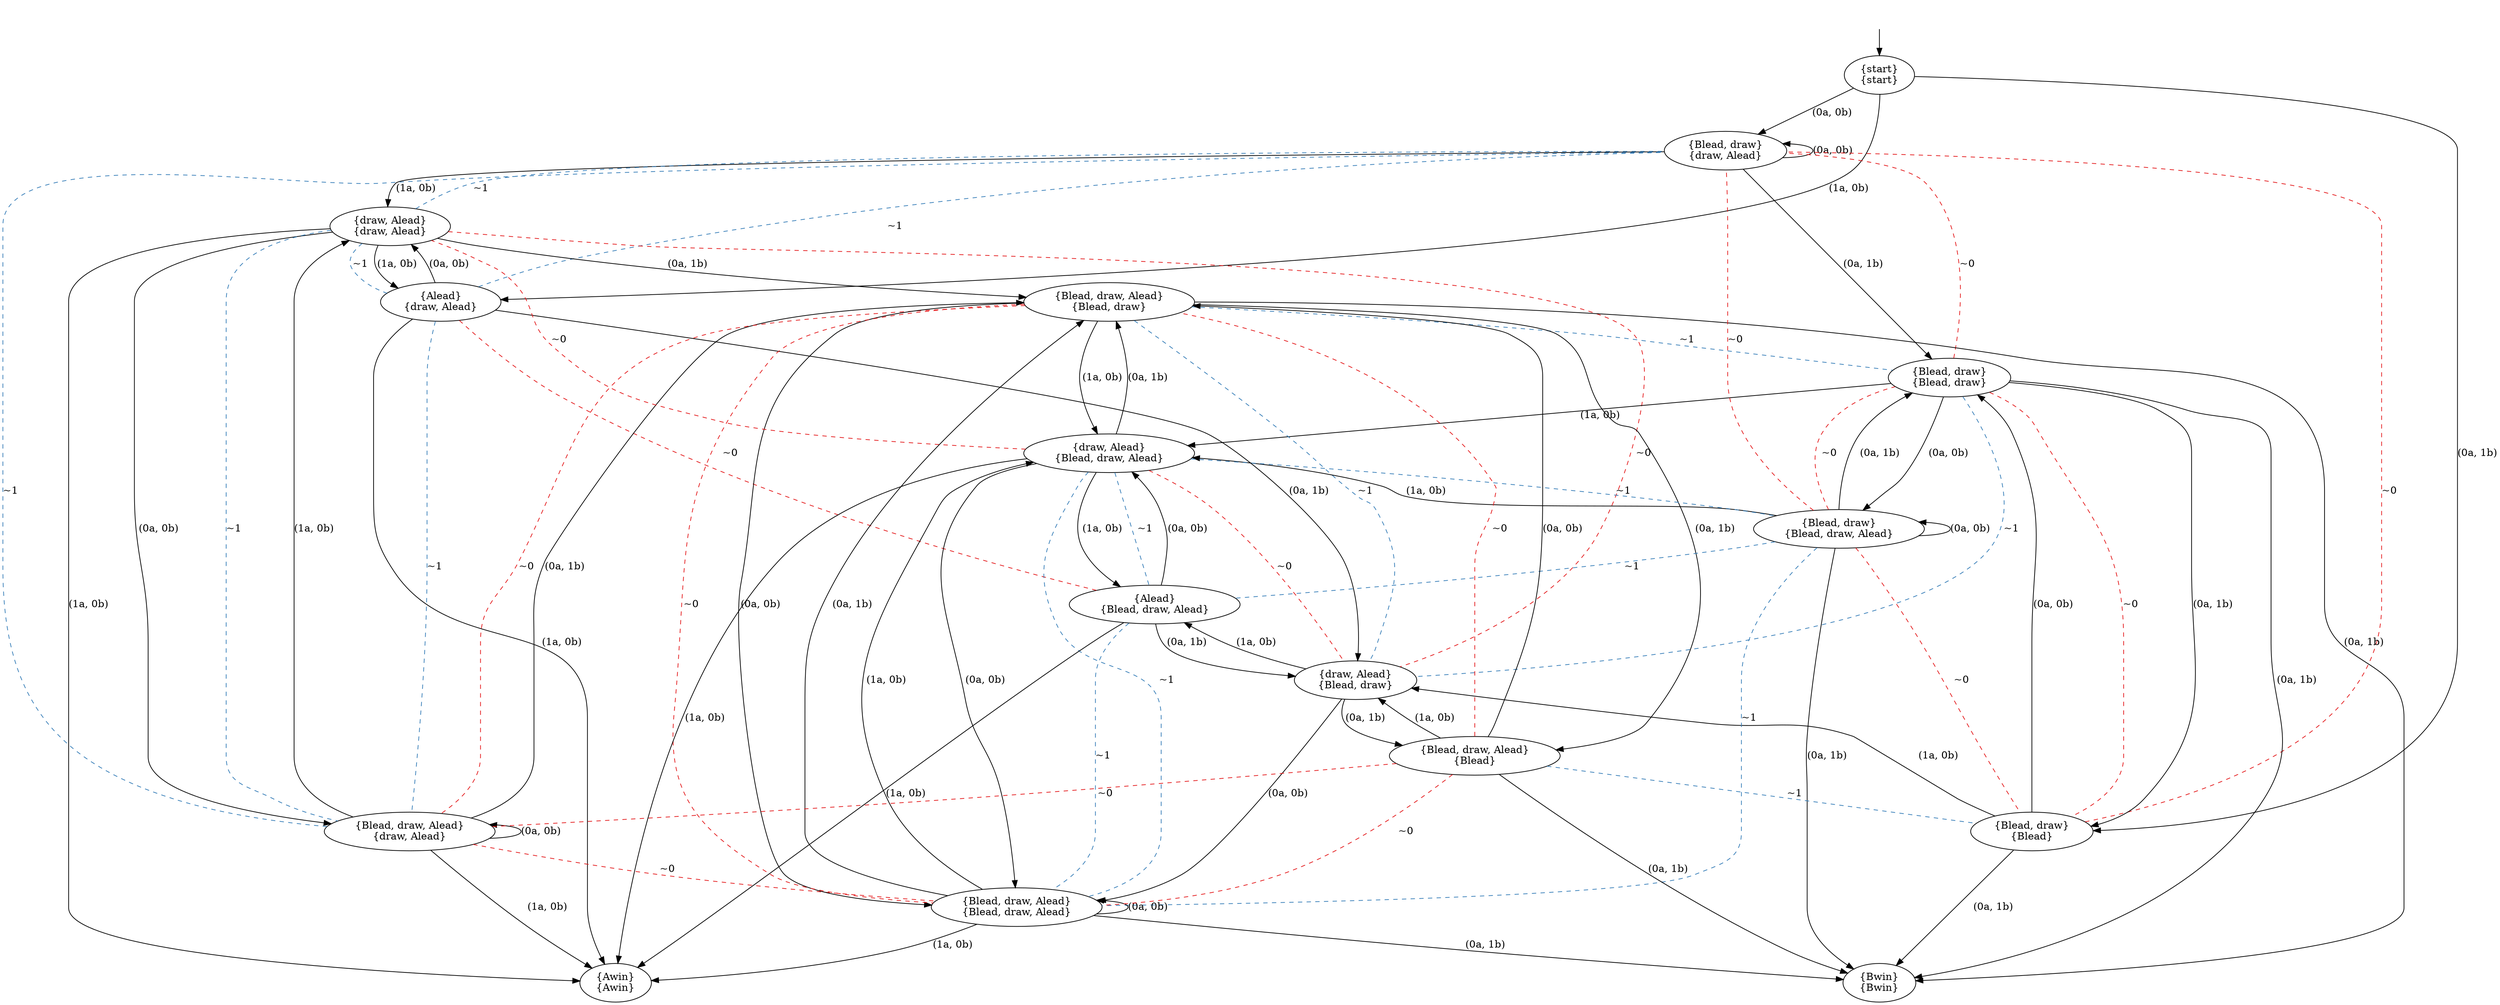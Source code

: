 digraph  {
concentrate=False;
nodesep=0.5;
ranksep=0.5;
splines=True;
4639081136 [label="{start}\n{start}"];
4639082592 [label="{Blead, draw}\n{draw, Alead}"];
4639083320 [label="{Alead}\n{draw, Alead}"];
4639083992 [label="{Blead, draw}\n{Blead}"];
4639084328 [label="{draw, Alead}\n{draw, Alead}"];
4639083488 [label="{Blead, draw}\n{Blead, draw}"];
4639143752 [label="{Awin}\n{Awin}"];
4638893168 [label="{draw, Alead}\n{Blead, draw}"];
4638893392 [label="{Bwin}\n{Bwin}"];
4638893504 [label="{Blead, draw, Alead}\n{draw, Alead}"];
4638893728 [label="{Blead, draw, Alead}\n{Blead, draw}"];
4638893840 [label="{Blead, draw}\n{Blead, draw, Alead}"];
4638893952 [label="{draw, Alead}\n{Blead, draw, Alead}"];
4638894176 [label="{Blead, draw, Alead}\n{Blead, draw, Alead}"];
4638894288 [label="{Alead}\n{Blead, draw, Alead}"];
4638894400 [label="{Blead, draw, Alead}\n{Blead}"];
hidden [label="", shape=none];
4639081136 -> 4639082592  [action="('0a', '0b')", key="('0a', '0b')", label="(0a, 0b)"];
4639081136 -> 4639083320  [action="('1a', '0b')", key="('1a', '0b')", label="(1a, 0b)"];
4639081136 -> 4639083992  [action="('0a', '1b')", key="('0a', '1b')", label="(0a, 1b)"];
4639082592 -> 4639082592  [action="('0a', '0b')", dir=back, key="('0a', '0b')", label="(0a, 0b)"];
4639082592 -> 4639084328  [action="('1a', '0b')", key="('1a', '0b')", label="(1a, 0b)"];
4639082592 -> 4639083488  [action="('0a', '1b')", key="('0a', '1b')", label="(0a, 1b)"];
4639083320 -> 4639084328  [action="('0a', '0b')", key="('0a', '0b')", label="(0a, 0b)"];
4639083320 -> 4639143752  [action="('1a', '0b')", key="('1a', '0b')", label="(1a, 0b)"];
4639083320 -> 4638893168  [action="('0a', '1b')", key="('0a', '1b')", label="(0a, 1b)"];
4639083320 -> 4638894288  [arrowhead=none, color=1, colorscheme=set19, constraint=True, key=0, label="~0", style=dashed];
4639083320 -> 4638893504  [arrowhead=none, color=2, colorscheme=set19, constraint=True, key=0, label="~1", style=dashed];
4639083320 -> 4639082592  [arrowhead=none, color=2, colorscheme=set19, constraint=True, key=0, label="~1", style=dashed];
4639083992 -> 4639083488  [action="('0a', '0b')", key="('0a', '0b')", label="(0a, 0b)"];
4639083992 -> 4638893168  [action="('1a', '0b')", key="('1a', '0b')", label="(1a, 0b)"];
4639083992 -> 4638893392  [action="('0a', '1b')", key="('0a', '1b')", label="(0a, 1b)"];
4639083992 -> 4639082592  [arrowhead=none, color=1, colorscheme=set19, constraint=True, key=0, label="~0", style=dashed];
4639084328 -> 4638893504  [action="('0a', '0b')", key="('0a', '0b')", label="(0a, 0b)"];
4639084328 -> 4638893504  [arrowhead=none, color=2, colorscheme=set19, constraint=True, key=1, label="~1", style=dashed];
4639084328 -> 4639143752  [action="('1a', '0b')", key="('1a', '0b')", label="(1a, 0b)"];
4639084328 -> 4639083320  [action="('1a', '0b')", key="('1a', '0b')", label="(1a, 0b)"];
4639084328 -> 4639083320  [arrowhead=none, color=2, colorscheme=set19, constraint=True, key=1, label="~1", style=dashed];
4639084328 -> 4638893728  [action="('0a', '1b')", key="('0a', '1b')", label="(0a, 1b)"];
4639084328 -> 4638893168  [arrowhead=none, color=1, colorscheme=set19, constraint=True, key=0, label="~0", style=dashed];
4639084328 -> 4639082592  [arrowhead=none, color=2, colorscheme=set19, constraint=True, key=0, label="~1", style=dashed];
4639083488 -> 4638893840  [action="('0a', '0b')", key="('0a', '0b')", label="(0a, 0b)"];
4639083488 -> 4638893952  [action="('1a', '0b')", key="('1a', '0b')", label="(1a, 0b)"];
4639083488 -> 4639083992  [action="('0a', '1b')", key="('0a', '1b')", label="(0a, 1b)"];
4639083488 -> 4639083992  [arrowhead=none, color=1, colorscheme=set19, constraint=True, key=1, label="~0", style=dashed];
4639083488 -> 4638893392  [action="('0a', '1b')", key="('0a', '1b')", label="(0a, 1b)"];
4639083488 -> 4639082592  [arrowhead=none, color=1, colorscheme=set19, constraint=True, key=0, label="~0", style=dashed];
4639083488 -> 4638893168  [arrowhead=none, color=2, colorscheme=set19, constraint=True, key=0, label="~1", style=dashed];
4638893168 -> 4638894176  [action="('0a', '0b')", key="('0a', '0b')", label="(0a, 0b)"];
4638893168 -> 4638894288  [action="('1a', '0b')", key="('1a', '0b')", label="(1a, 0b)"];
4638893168 -> 4638894400  [action="('0a', '1b')", key="('0a', '1b')", label="(0a, 1b)"];
4638893504 -> 4638893504  [action="('0a', '0b')", dir=back, key="('0a', '0b')", label="(0a, 0b)"];
4638893504 -> 4639143752  [action="('1a', '0b')", key="('1a', '0b')", label="(1a, 0b)"];
4638893504 -> 4639084328  [action="('1a', '0b')", key="('1a', '0b')", label="(1a, 0b)"];
4638893504 -> 4638893728  [action="('0a', '1b')", key="('0a', '1b')", label="(0a, 1b)"];
4638893504 -> 4638894176  [arrowhead=none, color=1, colorscheme=set19, constraint=True, key=0, label="~0", style=dashed];
4638893504 -> 4639082592  [arrowhead=none, color=2, colorscheme=set19, constraint=True, key=0, label="~1", style=dashed];
4638893728 -> 4638894176  [action="('0a', '0b')", key="('0a', '0b')", label="(0a, 0b)"];
4638893728 -> 4638894176  [arrowhead=none, color=1, colorscheme=set19, constraint=True, key=1, label="~0", style=dashed];
4638893728 -> 4638893952  [action="('1a', '0b')", key="('1a', '0b')", label="(1a, 0b)"];
4638893728 -> 4638894400  [action="('0a', '1b')", key="('0a', '1b')", label="(0a, 1b)"];
4638893728 -> 4638893392  [action="('0a', '1b')", key="('0a', '1b')", label="(0a, 1b)"];
4638893728 -> 4638893504  [arrowhead=none, color=1, colorscheme=set19, constraint=True, key=0, label="~0", style=dashed];
4638893728 -> 4639083488  [arrowhead=none, color=2, colorscheme=set19, constraint=True, key=0, label="~1", style=dashed];
4638893728 -> 4638893168  [arrowhead=none, color=2, colorscheme=set19, constraint=True, key=0, label="~1", style=dashed];
4638893840 -> 4638893840  [action="('0a', '0b')", dir=back, key="('0a', '0b')", label="(0a, 0b)"];
4638893840 -> 4638893952  [action="('1a', '0b')", key="('1a', '0b')", label="(1a, 0b)"];
4638893840 -> 4639083488  [action="('0a', '1b')", key="('0a', '1b')", label="(0a, 1b)"];
4638893840 -> 4639083488  [arrowhead=none, color=1, colorscheme=set19, constraint=True, key=1, label="~0", style=dashed];
4638893840 -> 4638893392  [action="('0a', '1b')", key="('0a', '1b')", label="(0a, 1b)"];
4638893840 -> 4639083992  [arrowhead=none, color=1, colorscheme=set19, constraint=True, key=0, label="~0", style=dashed];
4638893840 -> 4639082592  [arrowhead=none, color=1, colorscheme=set19, constraint=True, key=0, label="~0", style=dashed];
4638893840 -> 4638894288  [arrowhead=none, color=2, colorscheme=set19, constraint=True, key=0, label="~1", style=dashed];
4638893840 -> 4638894176  [arrowhead=none, color=2, colorscheme=set19, constraint=True, key=0, label="~1", style=dashed];
4638893952 -> 4638894176  [action="('0a', '0b')", key="('0a', '0b')", label="(0a, 0b)"];
4638893952 -> 4638894176  [arrowhead=none, color=2, colorscheme=set19, constraint=True, key=1, label="~1", style=dashed];
4638893952 -> 4639143752  [action="('1a', '0b')", key="('1a', '0b')", label="(1a, 0b)"];
4638893952 -> 4638894288  [action="('1a', '0b')", key="('1a', '0b')", label="(1a, 0b)"];
4638893952 -> 4638894288  [arrowhead=none, color=2, colorscheme=set19, constraint=True, key=1, label="~1", style=dashed];
4638893952 -> 4638893728  [action="('0a', '1b')", key="('0a', '1b')", label="(0a, 1b)"];
4638893952 -> 4639084328  [arrowhead=none, color=1, colorscheme=set19, constraint=True, key=0, label="~0", style=dashed];
4638893952 -> 4638893168  [arrowhead=none, color=1, colorscheme=set19, constraint=True, key=0, label="~0", style=dashed];
4638893952 -> 4638893840  [arrowhead=none, color=2, colorscheme=set19, constraint=True, key=0, label="~1", style=dashed];
4638894176 -> 4638894176  [action="('0a', '0b')", dir=back, key="('0a', '0b')", label="(0a, 0b)"];
4638894176 -> 4639143752  [action="('1a', '0b')", key="('1a', '0b')", label="(1a, 0b)"];
4638894176 -> 4638893952  [action="('1a', '0b')", key="('1a', '0b')", label="(1a, 0b)"];
4638894176 -> 4638893728  [action="('0a', '1b')", key="('0a', '1b')", label="(0a, 1b)"];
4638894176 -> 4638893392  [action="('0a', '1b')", key="('0a', '1b')", label="(0a, 1b)"];
4638894288 -> 4638893952  [action="('0a', '0b')", key="('0a', '0b')", label="(0a, 0b)"];
4638894288 -> 4639143752  [action="('1a', '0b')", key="('1a', '0b')", label="(1a, 0b)"];
4638894288 -> 4638893168  [action="('0a', '1b')", key="('0a', '1b')", label="(0a, 1b)"];
4638894288 -> 4638894176  [arrowhead=none, color=2, colorscheme=set19, constraint=True, key=0, label="~1", style=dashed];
4638894400 -> 4638893728  [action="('0a', '0b')", key="('0a', '0b')", label="(0a, 0b)"];
4638894400 -> 4638893728  [arrowhead=none, color=1, colorscheme=set19, constraint=True, key=1, label="~0", style=dashed];
4638894400 -> 4638893168  [action="('1a', '0b')", key="('1a', '0b')", label="(1a, 0b)"];
4638894400 -> 4638893392  [action="('0a', '1b')", key="('0a', '1b')", label="(0a, 1b)"];
4638894400 -> 4638893504  [arrowhead=none, color=1, colorscheme=set19, constraint=True, key=0, label="~0", style=dashed];
4638894400 -> 4638894176  [arrowhead=none, color=1, colorscheme=set19, constraint=True, key=0, label="~0", style=dashed];
4638894400 -> 4639083992  [arrowhead=none, color=2, colorscheme=set19, constraint=True, key=0, label="~1", style=dashed];
hidden -> 4639081136  [key=0];
}
